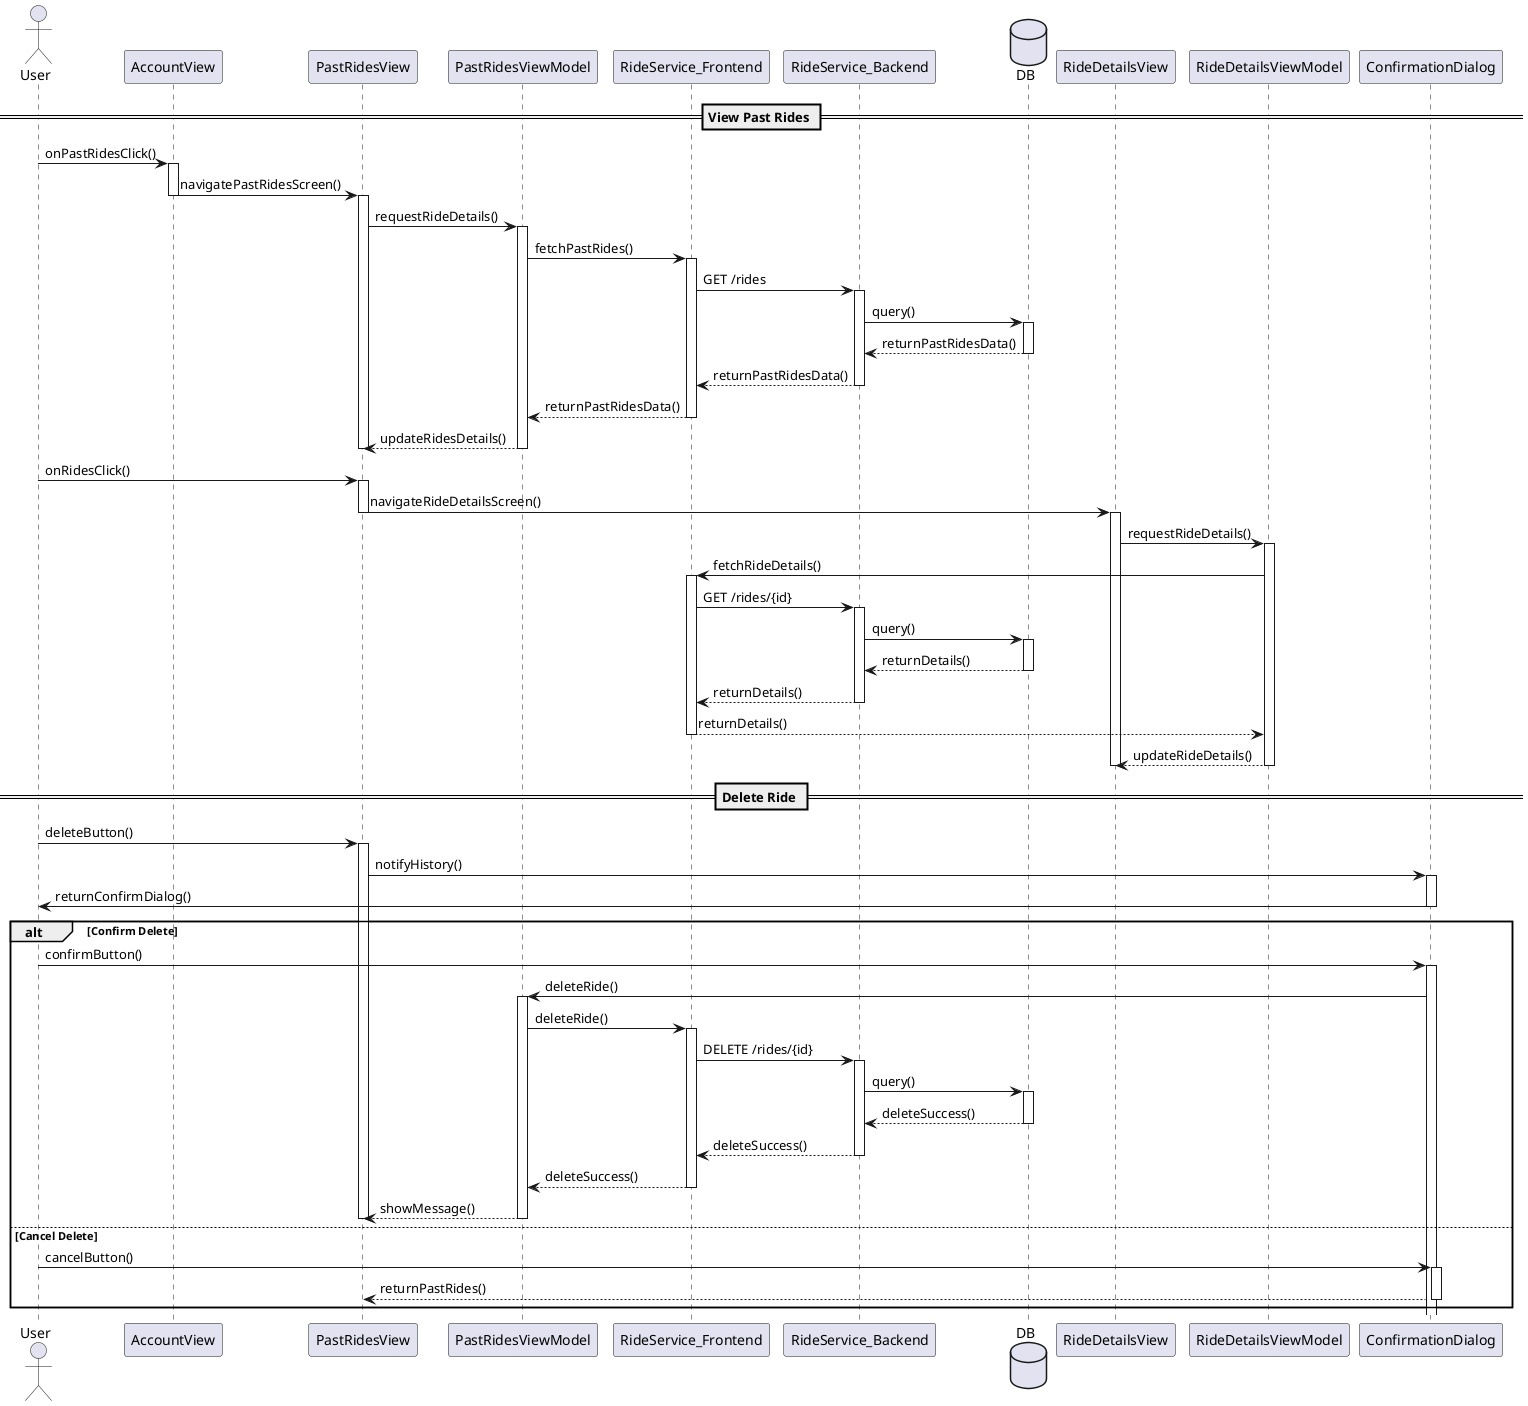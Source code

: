 @startuml
actor User
participant "AccountView" as AV
participant "PastRidesView" as PRV
participant "PastRidesViewModel" as PRVM
participant "RideService_Frontend" as RSF
participant "RideService_Backend" as RSB
database "DB" as DB
participant "RideDetailsView" as RDV
participant "RideDetailsViewModel" as RDVM
participant "ConfirmationDialog" as CD

== View Past Rides ==
User -> AV: onPastRidesClick()
activate AV
AV -> PRV: navigatePastRidesScreen()
deactivate AV
activate PRV
PRV -> PRVM: requestRideDetails()
activate PRVM
PRVM -> RSF: fetchPastRides()
activate RSF
RSF -> RSB: GET /rides
activate RSB
RSB -> DB: query()
activate DB
DB --> RSB: returnPastRidesData()
deactivate DB
RSB --> RSF: returnPastRidesData()
deactivate RSB
RSF --> PRVM: returnPastRidesData()
deactivate RSF
PRVM --> PRV: updateRidesDetails()
deactivate PRVM
deactivate PRV

User -> PRV: onRidesClick()
activate PRV
PRV -> RDV: navigateRideDetailsScreen()
deactivate PRV
activate RDV
RDV -> RDVM: requestRideDetails()
activate RDVM
RDVM -> RSF: fetchRideDetails()
activate RSF
RSF -> RSB: GET /rides/{id}
activate RSB
RSB -> DB: query()
activate DB
DB --> RSB: returnDetails()
deactivate DB
RSB --> RSF: returnDetails()
deactivate RSB
RSF --> RDVM: returnDetails()
deactivate RSF
RDVM --> RDV: updateRideDetails()
deactivate RDVM
deactivate RDV

== Delete Ride ==
User -> PRV: deleteButton()
activate PRV
PRV -> CD: notifyHistory()
activate CD
CD -> User: returnConfirmDialog()
deactivate CD
alt Confirm Delete
    User -> CD: confirmButton()
    activate CD
    CD -> PRVM: deleteRide()
    activate PRVM
    PRVM -> RSF: deleteRide()
    activate RSF
    RSF -> RSB: DELETE /rides/{id}
    activate RSB
    RSB -> DB: query()
    activate DB
    DB --> RSB: deleteSuccess()
    deactivate DB
    RSB --> RSF: deleteSuccess()
    deactivate RSB
    RSF --> PRVM: deleteSuccess()
    deactivate RSF
    PRVM --> PRV: showMessage()
    deactivate PRVM
    deactivate PRV
else Cancel Delete
    User -> CD: cancelButton()
    activate CD
    CD --> PRV: returnPastRides()
    deactivate CD
    deactivate PRV
end
@enduml
